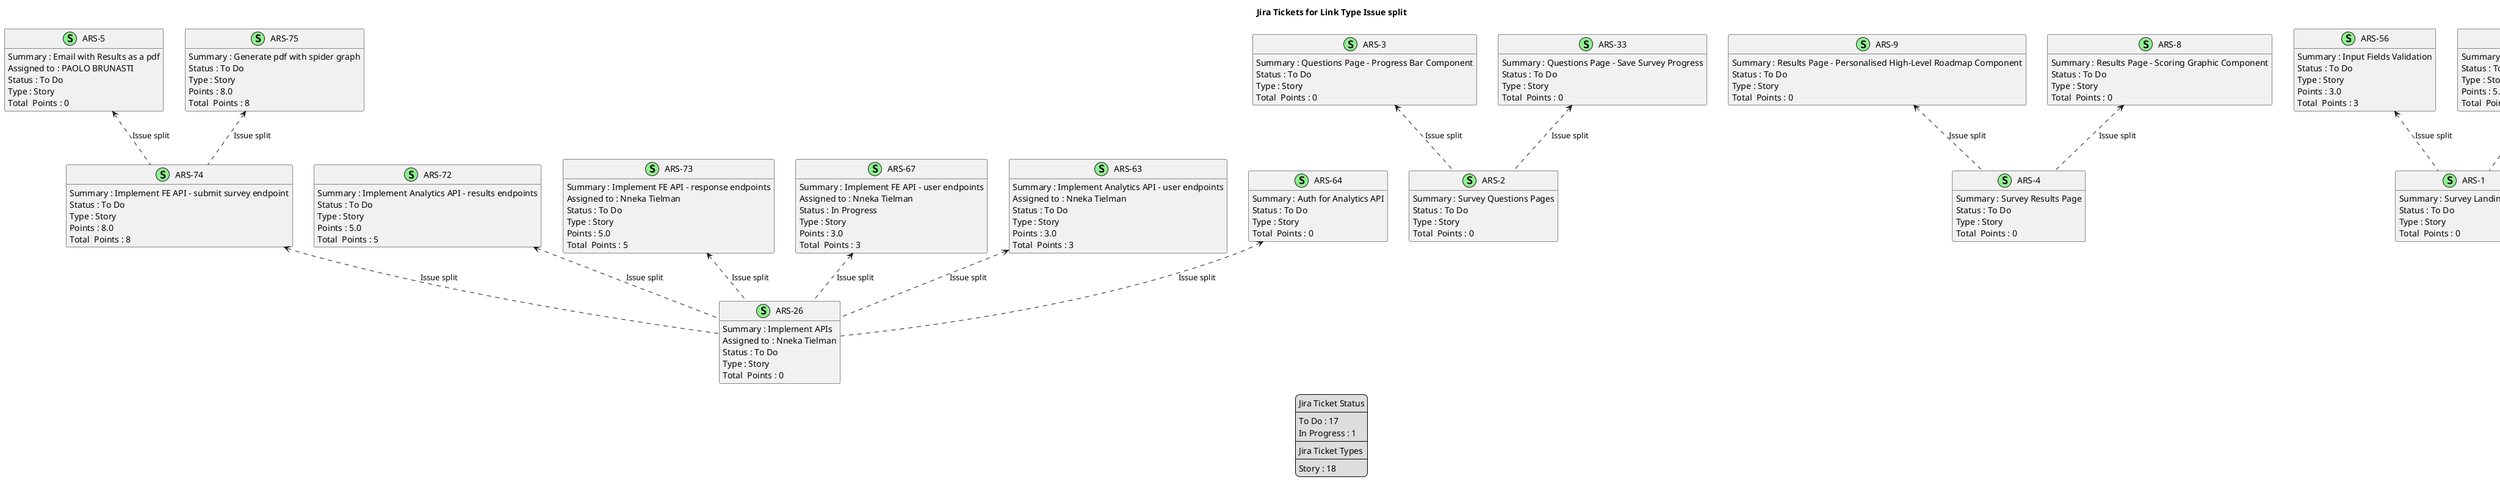 @startuml
'https://plantuml.com/class-diagram

' GENERATE CLASS DIAGRAM ===========
' Generated at    : Thu May 16 15:52:42 CEST 2024

title Jira Tickets for Link Type Issue split
hide empty members

legend
Jira Ticket Status
----
To Do : 17
In Progress : 1
----
Jira Ticket Types
----
Story : 18
end legend


' Tickets =======
class "ARS-5" << (S,lightgreen) >> {
 Summary : Email with Results as a pdf
 Assigned to : PAOLO BRUNASTI
 Status : To Do
 Type : Story
Total  Points : 0
}

class "ARS-72" << (S,lightgreen) >> {
 Summary : Implement Analytics API - results endpoints
 Status : To Do
 Type : Story
 Points : 5.0
Total  Points : 5
}

class "ARS-3" << (S,lightgreen) >> {
 Summary : Questions Page - Progress Bar Component
 Status : To Do
 Type : Story
Total  Points : 0
}

class "ARS-73" << (S,lightgreen) >> {
 Summary : Implement FE API - response endpoints
 Assigned to : Nneka Tielman
 Status : To Do
 Type : Story
 Points : 5.0
Total  Points : 5
}

class "ARS-4" << (S,lightgreen) >> {
 Summary : Survey Results Page
 Status : To Do
 Type : Story
Total  Points : 0
}

class "ARS-9" << (S,lightgreen) >> {
 Summary : Results Page - Personalised High-Level Roadmap Component
 Status : To Do
 Type : Story
Total  Points : 0
}

class "ARS-8" << (S,lightgreen) >> {
 Summary : Results Page - Scoring Graphic Component
 Status : To Do
 Type : Story
Total  Points : 0
}

class "ARS-56" << (S,lightgreen) >> {
 Summary : Input Fields Validation
 Status : To Do
 Type : Story
 Points : 3.0
Total  Points : 3
}

class "ARS-67" << (S,lightgreen) >> {
 Summary : Implement FE API - user endpoints
 Assigned to : Nneka Tielman
 Status : In Progress
 Type : Story
 Points : 3.0
Total  Points : 3
}

class "ARS-36" << (S,lightgreen) >> {
 Summary : Landing Page - Input fields Component
 Status : To Do
 Type : Story
 Points : 5.0
Total  Points : 5
}

class "ARS-26" << (S,lightgreen) >> {
 Summary : Implement APIs
 Assigned to : Nneka Tielman
 Status : To Do
 Type : Story
Total  Points : 0
}

class "ARS-1" << (S,lightgreen) >> {
 Summary : Survey Landing Page
 Status : To Do
 Type : Story
Total  Points : 0
}

class "ARS-63" << (S,lightgreen) >> {
 Summary : Implement Analytics API - user endpoints
 Assigned to : Nneka Tielman
 Status : To Do
 Type : Story
 Points : 3.0
Total  Points : 3
}

class "ARS-74" << (S,lightgreen) >> {
 Summary : Implement FE API - submit survey endpoint
 Status : To Do
 Type : Story
 Points : 8.0
Total  Points : 8
}

class "ARS-64" << (S,lightgreen) >> {
 Summary : Auth for Analytics API
 Status : To Do
 Type : Story
Total  Points : 0
}

class "ARS-2" << (S,lightgreen) >> {
 Summary : Survey Questions Pages
 Status : To Do
 Type : Story
Total  Points : 0
}

class "ARS-75" << (S,lightgreen) >> {
 Summary : Generate pdf with spider graph
 Status : To Do
 Type : Story
 Points : 8.0
Total  Points : 8
}

class "ARS-33" << (S,lightgreen) >> {
 Summary : Questions Page - Save Survey Progress
 Status : To Do
 Type : Story
Total  Points : 0
}



' Links =======
"ARS-56" <.. "ARS-1" : Issue split

"ARS-67" <.. "ARS-26" : Issue split

"ARS-63" <.. "ARS-26" : Issue split

"ARS-64" <.. "ARS-26" : Issue split

"ARS-5" <.. "ARS-74" : Issue split

"ARS-72" <.. "ARS-26" : Issue split

"ARS-3" <.. "ARS-2" : Issue split

"ARS-73" <.. "ARS-26" : Issue split

"ARS-9" <.. "ARS-4" : Issue split

"ARS-8" <.. "ARS-4" : Issue split

"ARS-36" <.. "ARS-1" : Issue split

"ARS-74" <.. "ARS-26" : Issue split

"ARS-75" <.. "ARS-74" : Issue split

"ARS-33" <.. "ARS-2" : Issue split



@enduml
